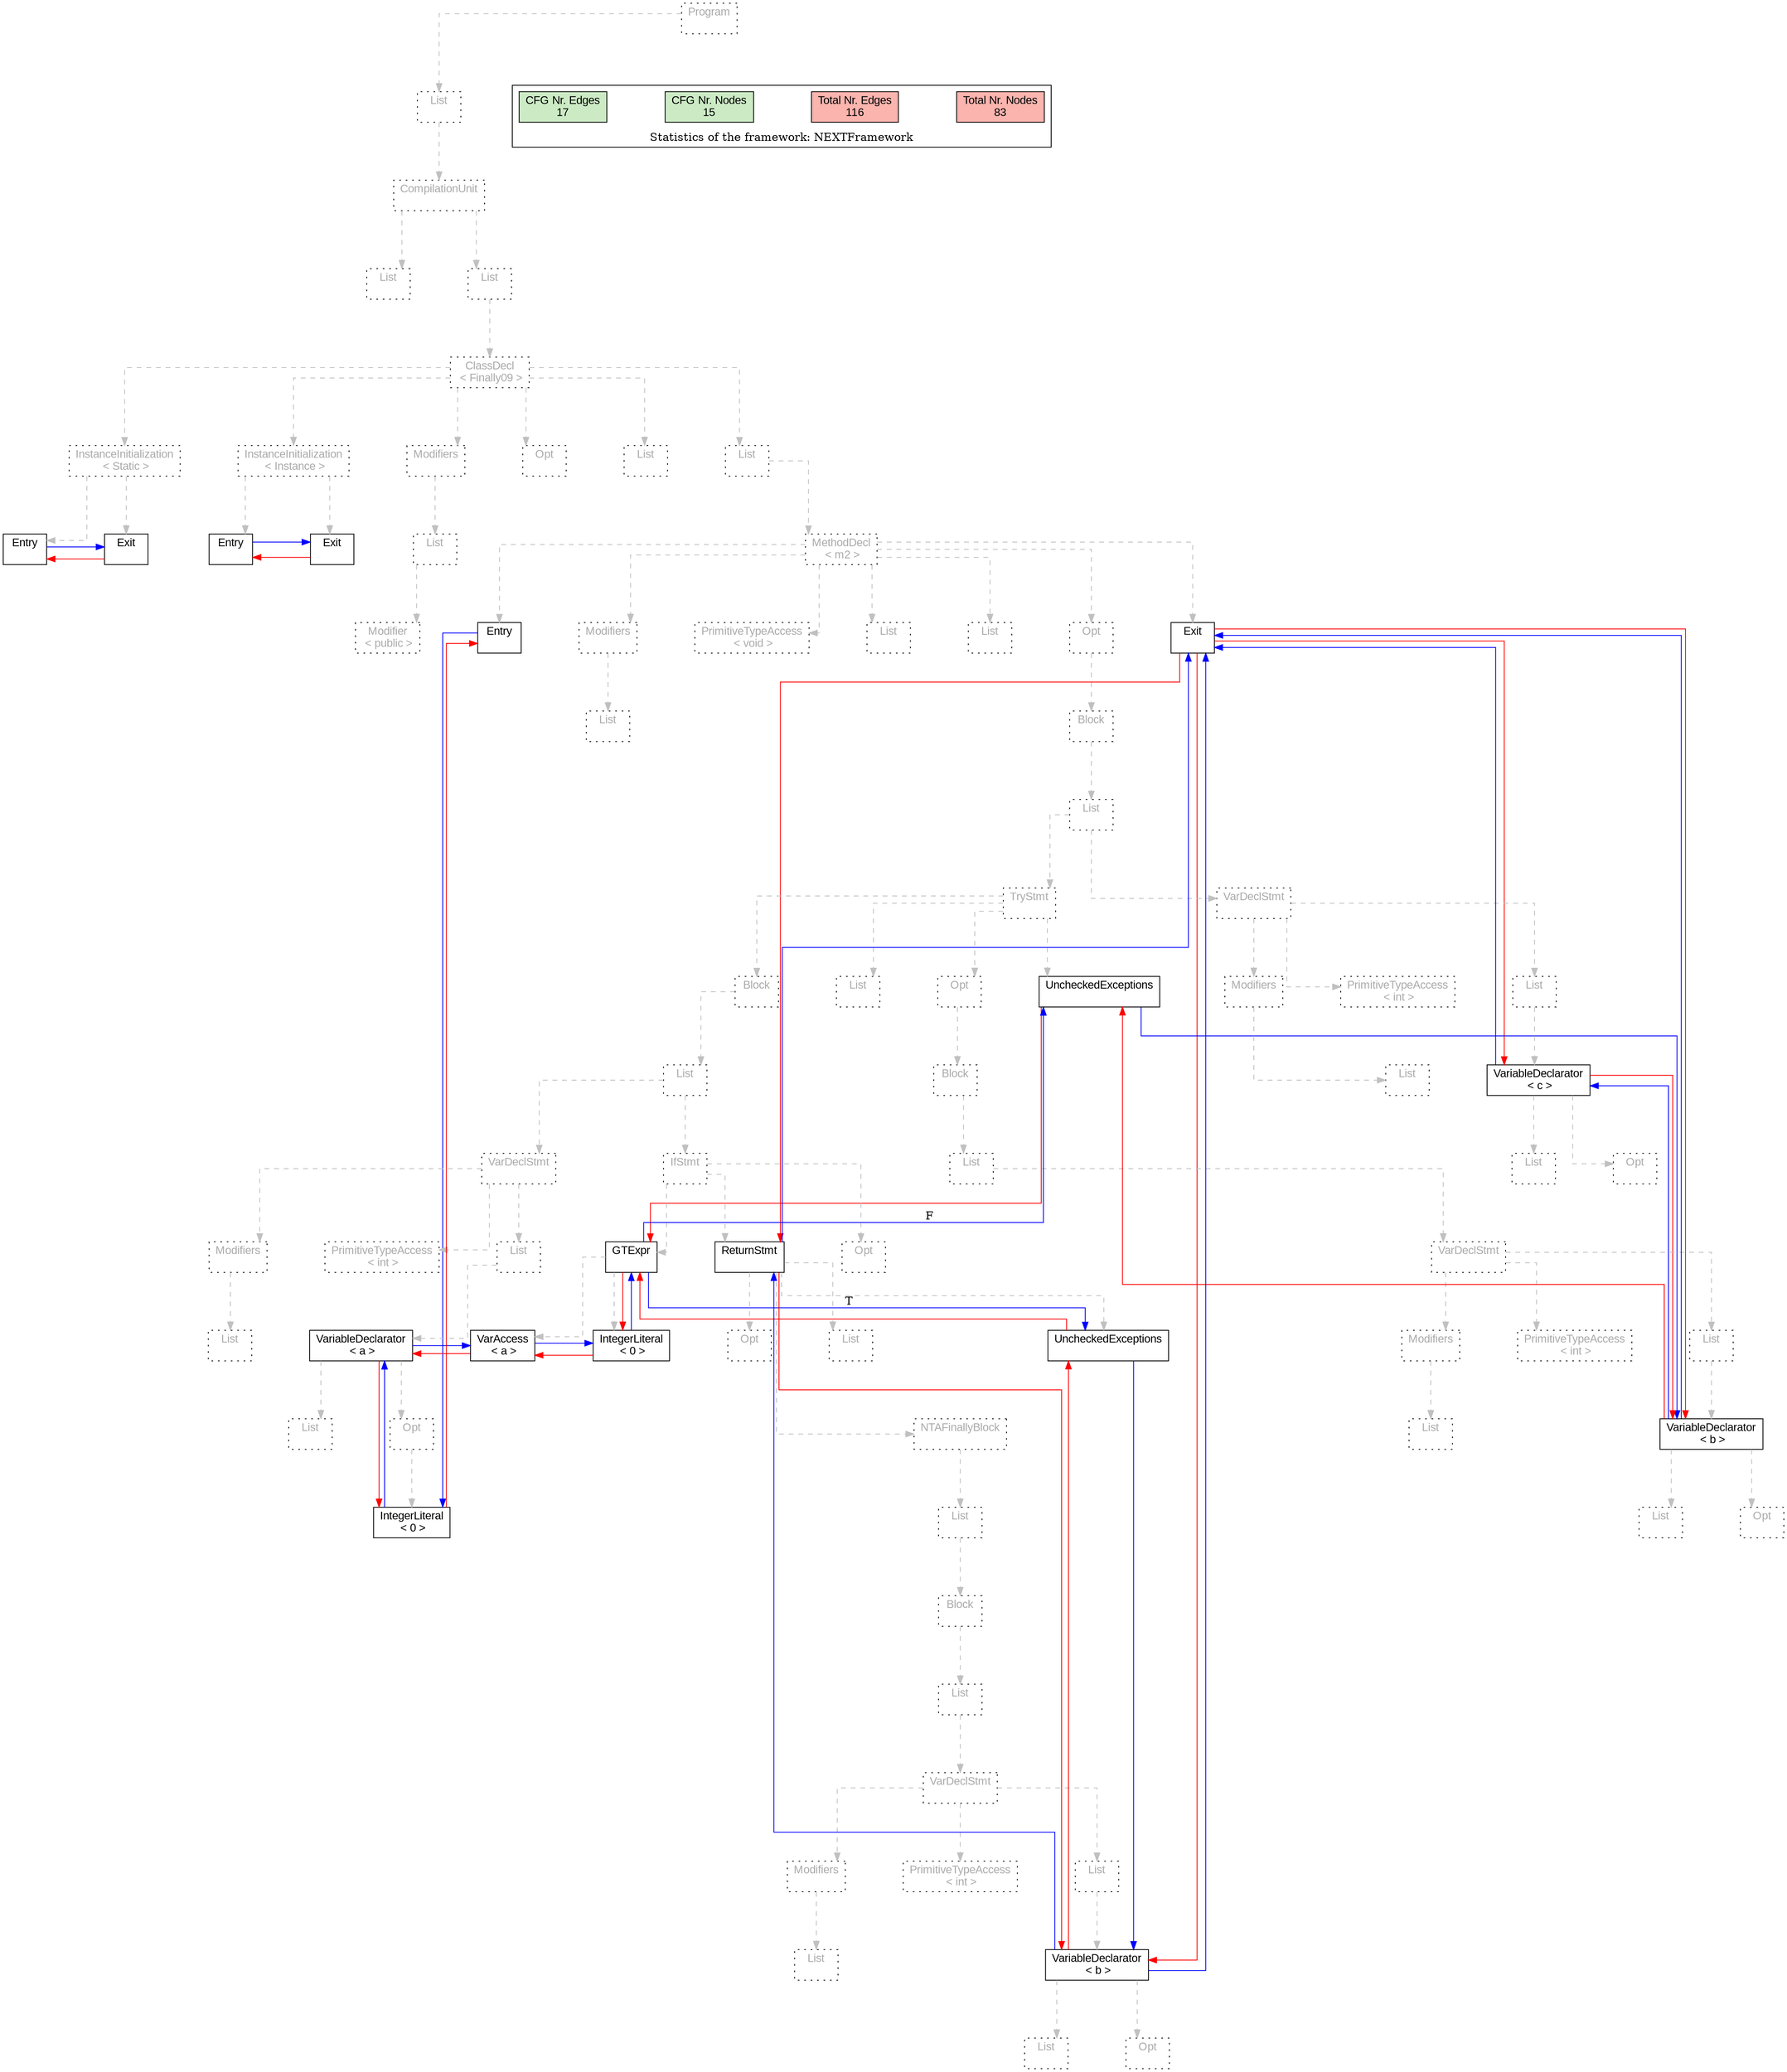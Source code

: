 digraph G {
graph [splines=ortho, nodesep="1", ranksep="1"]
node [shape=rect, fontname=Arial];
{ rank = same; "Program[0]"}
{ rank = same; "List[1]"}
{ rank = same; "CompilationUnit[2]"}
{ rank = same; "List[3]"; "List[4]"}
{ rank = same; "ClassDecl[5]"}
{ rank = same; "Modifiers[22]"; "Opt[25]"; "List[26]"; "List[27]"; "InstanceInitialization[6]"; "InstanceInitialization[14]"}
{ rank = same; "List[23]"; "MethodDecl[28]"; "Entry[7]"; "Exit[8]"; "Entry[15]"; "Exit[16]"}
{ rank = same; "Modifier[24]"; "Entry[29]"; "Modifiers[30]"; "PrimitiveTypeAccess[32]"; "List[33]"; "List[34]"; "Opt[35]"; "Exit[36]"}
{ rank = same; "List[31]"; "Block[36]"}
{ rank = same; "List[37]"}
{ rank = same; "TryStmt[38]"; "VarDeclStmt[84]"}
{ rank = same; "Block[39]"; "List[71]"; "Opt[72]"; "UncheckedExceptions[83]"; "Modifiers[85]"; "PrimitiveTypeAccess[87]"; "List[88]"}
{ rank = same; "List[40]"; "Block[73]"; "List[86]"; "VariableDeclarator[89]"}
{ rank = same; "VarDeclStmt[41]"; "IfStmt[50]"; "List[74]"; "List[90]"; "Opt[91]"}
{ rank = same; "Modifiers[42]"; "PrimitiveTypeAccess[44]"; "List[45]"; "GTExpr[51]"; "ReturnStmt[54]"; "Opt[70]"; "VarDeclStmt[75]"}
{ rank = same; "List[43]"; "VariableDeclarator[46]"; "VarAccess[52]"; "IntegerLiteral[53]"; "Opt[55]"; "List[69]"; "UncheckedExceptions[55]"; "Modifiers[76]"; "PrimitiveTypeAccess[78]"; "List[79]"}
{ rank = same; "IntegerLiteral[49]"; "List[58]"; "List[81]"; "Opt[82]"}
{ rank = same; "List[47]"; "Opt[48]"; "NTAFinallyBlock[57]"; "List[77]"; "VariableDeclarator[80]"}
{ rank = same; "List[60]"}
{ rank = same; "Block[59]"}
{ rank = same; "Modifiers[62]"; "PrimitiveTypeAccess[64]"; "List[65]"}
{ rank = same; "VarDeclStmt[61]"}
{ rank = same; "List[67]"; "Opt[68]"}
{ rank = same; "List[63]"; "VariableDeclarator[66]"}
"Program[0]" [label="Program\n ", style= dotted   fillcolor="#eeeeee" fontcolor="#aaaaaa"  ]
"List[1]" [label="List\n ", style= dotted   fillcolor="#eeeeee" fontcolor="#aaaaaa"  ]
"CompilationUnit[2]" [label="CompilationUnit\n ", style= dotted   fillcolor="#eeeeee" fontcolor="#aaaaaa"  ]
"List[3]" [label="List\n ", style= dotted   fillcolor="#eeeeee" fontcolor="#aaaaaa"  ]
"List[4]" [label="List\n ", style= dotted   fillcolor="#eeeeee" fontcolor="#aaaaaa"  ]
"ClassDecl[5]" [label="ClassDecl\n < Finally09 >", style= dotted   fillcolor="#eeeeee" fontcolor="#aaaaaa"  ]
"Modifiers[22]" [label="Modifiers\n ", style= dotted   fillcolor="#eeeeee" fontcolor="#aaaaaa"  ]
"List[23]" [label="List\n ", style= dotted   fillcolor="#eeeeee" fontcolor="#aaaaaa"  ]
"Modifier[24]" [label="Modifier\n < public >", style= dotted   fillcolor="#eeeeee" fontcolor="#aaaaaa"  ]
"Opt[25]" [label="Opt\n ", style= dotted   fillcolor="#eeeeee" fontcolor="#aaaaaa"  ]
"List[26]" [label="List\n ", style= dotted   fillcolor="#eeeeee" fontcolor="#aaaaaa"  ]
"List[27]" [label="List\n ", style= dotted   fillcolor="#eeeeee" fontcolor="#aaaaaa"  ]
"MethodDecl[28]" [label="MethodDecl\n < m2 >", style= dotted   fillcolor="#eeeeee" fontcolor="#aaaaaa"  ]
"Entry[29]" [label="Entry\n ", fillcolor=white   style=filled  ]
"Modifiers[30]" [label="Modifiers\n ", style= dotted   fillcolor="#eeeeee" fontcolor="#aaaaaa"  ]
"List[31]" [label="List\n ", style= dotted   fillcolor="#eeeeee" fontcolor="#aaaaaa"  ]
"PrimitiveTypeAccess[32]" [label="PrimitiveTypeAccess\n < void >", style= dotted   fillcolor="#eeeeee" fontcolor="#aaaaaa"  ]
"List[33]" [label="List\n ", style= dotted   fillcolor="#eeeeee" fontcolor="#aaaaaa"  ]
"List[34]" [label="List\n ", style= dotted   fillcolor="#eeeeee" fontcolor="#aaaaaa"  ]
"Opt[35]" [label="Opt\n ", style= dotted   fillcolor="#eeeeee" fontcolor="#aaaaaa"  ]
"Block[36]" [label="Block\n ", style= dotted   fillcolor="#eeeeee" fontcolor="#aaaaaa"  ]
"List[37]" [label="List\n ", style= dotted   fillcolor="#eeeeee" fontcolor="#aaaaaa"  ]
"TryStmt[38]" [label="TryStmt\n ", style= dotted   fillcolor="#eeeeee" fontcolor="#aaaaaa"  ]
"Block[39]" [label="Block\n ", style= dotted   fillcolor="#eeeeee" fontcolor="#aaaaaa"  ]
"List[40]" [label="List\n ", style= dotted   fillcolor="#eeeeee" fontcolor="#aaaaaa"  ]
"VarDeclStmt[41]" [label="VarDeclStmt\n ", style= dotted   fillcolor="#eeeeee" fontcolor="#aaaaaa"  ]
"Modifiers[42]" [label="Modifiers\n ", style= dotted   fillcolor="#eeeeee" fontcolor="#aaaaaa"  ]
"List[43]" [label="List\n ", style= dotted   fillcolor="#eeeeee" fontcolor="#aaaaaa"  ]
"PrimitiveTypeAccess[44]" [label="PrimitiveTypeAccess\n < int >", style= dotted   fillcolor="#eeeeee" fontcolor="#aaaaaa"  ]
"List[45]" [label="List\n ", style= dotted   fillcolor="#eeeeee" fontcolor="#aaaaaa"  ]
"VariableDeclarator[46]" [label="VariableDeclarator\n < a >", fillcolor=white   style=filled  ]
"List[47]" [label="List\n ", style= dotted   fillcolor="#eeeeee" fontcolor="#aaaaaa"  ]
"Opt[48]" [label="Opt\n ", style= dotted   fillcolor="#eeeeee" fontcolor="#aaaaaa"  ]
"IntegerLiteral[49]" [label="IntegerLiteral\n < 0 >", fillcolor=white   style=filled  ]
"IfStmt[50]" [label="IfStmt\n ", style= dotted   fillcolor="#eeeeee" fontcolor="#aaaaaa"  ]
"GTExpr[51]" [label="GTExpr\n ", fillcolor=white   style=filled  ]
"VarAccess[52]" [label="VarAccess\n < a >", fillcolor=white   style=filled  ]
"IntegerLiteral[53]" [label="IntegerLiteral\n < 0 >", fillcolor=white   style=filled  ]
"ReturnStmt[54]" [label="ReturnStmt\n ", fillcolor=white   style=filled  ]
"Opt[55]" [label="Opt\n ", style= dotted   fillcolor="#eeeeee" fontcolor="#aaaaaa"  ]
"NTAFinallyBlock[57]" [label="NTAFinallyBlock\n ", style= dotted   fillcolor="#eeeeee" fontcolor="#aaaaaa"  ]
"List[58]" [label="List\n ", style= dotted   fillcolor="#eeeeee" fontcolor="#aaaaaa"  ]
"Block[59]" [label="Block\n ", style= dotted   fillcolor="#eeeeee" fontcolor="#aaaaaa"  ]
"List[60]" [label="List\n ", style= dotted   fillcolor="#eeeeee" fontcolor="#aaaaaa"  ]
"VarDeclStmt[61]" [label="VarDeclStmt\n ", style= dotted   fillcolor="#eeeeee" fontcolor="#aaaaaa"  ]
"Modifiers[62]" [label="Modifiers\n ", style= dotted   fillcolor="#eeeeee" fontcolor="#aaaaaa"  ]
"List[63]" [label="List\n ", style= dotted   fillcolor="#eeeeee" fontcolor="#aaaaaa"  ]
"PrimitiveTypeAccess[64]" [label="PrimitiveTypeAccess\n < int >", style= dotted   fillcolor="#eeeeee" fontcolor="#aaaaaa"  ]
"List[65]" [label="List\n ", style= dotted   fillcolor="#eeeeee" fontcolor="#aaaaaa"  ]
"VariableDeclarator[66]" [label="VariableDeclarator\n < b >", fillcolor=white   style=filled  ]
"List[67]" [label="List\n ", style= dotted   fillcolor="#eeeeee" fontcolor="#aaaaaa"  ]
"Opt[68]" [label="Opt\n ", style= dotted   fillcolor="#eeeeee" fontcolor="#aaaaaa"  ]
"List[69]" [label="List\n ", style= dotted   fillcolor="#eeeeee" fontcolor="#aaaaaa"  ]
"UncheckedExceptions[55]" [label="UncheckedExceptions\n ", fillcolor=white   style=filled  ]
"Opt[70]" [label="Opt\n ", style= dotted   fillcolor="#eeeeee" fontcolor="#aaaaaa"  ]
"List[71]" [label="List\n ", style= dotted   fillcolor="#eeeeee" fontcolor="#aaaaaa"  ]
"Opt[72]" [label="Opt\n ", style= dotted   fillcolor="#eeeeee" fontcolor="#aaaaaa"  ]
"Block[73]" [label="Block\n ", style= dotted   fillcolor="#eeeeee" fontcolor="#aaaaaa"  ]
"List[74]" [label="List\n ", style= dotted   fillcolor="#eeeeee" fontcolor="#aaaaaa"  ]
"VarDeclStmt[75]" [label="VarDeclStmt\n ", style= dotted   fillcolor="#eeeeee" fontcolor="#aaaaaa"  ]
"Modifiers[76]" [label="Modifiers\n ", style= dotted   fillcolor="#eeeeee" fontcolor="#aaaaaa"  ]
"List[77]" [label="List\n ", style= dotted   fillcolor="#eeeeee" fontcolor="#aaaaaa"  ]
"PrimitiveTypeAccess[78]" [label="PrimitiveTypeAccess\n < int >", style= dotted   fillcolor="#eeeeee" fontcolor="#aaaaaa"  ]
"List[79]" [label="List\n ", style= dotted   fillcolor="#eeeeee" fontcolor="#aaaaaa"  ]
"VariableDeclarator[80]" [label="VariableDeclarator\n < b >", fillcolor=white   style=filled  ]
"List[81]" [label="List\n ", style= dotted   fillcolor="#eeeeee" fontcolor="#aaaaaa"  ]
"Opt[82]" [label="Opt\n ", style= dotted   fillcolor="#eeeeee" fontcolor="#aaaaaa"  ]
"UncheckedExceptions[83]" [label="UncheckedExceptions\n ", fillcolor=white   style=filled  ]
"VarDeclStmt[84]" [label="VarDeclStmt\n ", style= dotted   fillcolor="#eeeeee" fontcolor="#aaaaaa"  ]
"Modifiers[85]" [label="Modifiers\n ", style= dotted   fillcolor="#eeeeee" fontcolor="#aaaaaa"  ]
"List[86]" [label="List\n ", style= dotted   fillcolor="#eeeeee" fontcolor="#aaaaaa"  ]
"PrimitiveTypeAccess[87]" [label="PrimitiveTypeAccess\n < int >", style= dotted   fillcolor="#eeeeee" fontcolor="#aaaaaa"  ]
"List[88]" [label="List\n ", style= dotted   fillcolor="#eeeeee" fontcolor="#aaaaaa"  ]
"VariableDeclarator[89]" [label="VariableDeclarator\n < c >", fillcolor=white   style=filled  ]
"List[90]" [label="List\n ", style= dotted   fillcolor="#eeeeee" fontcolor="#aaaaaa"  ]
"Opt[91]" [label="Opt\n ", style= dotted   fillcolor="#eeeeee" fontcolor="#aaaaaa"  ]
"Exit[36]" [label="Exit\n ", fillcolor=white   style=filled  ]
"InstanceInitialization[6]" [label="InstanceInitialization\n < Instance >", style= dotted   fillcolor="#eeeeee" fontcolor="#aaaaaa"  ]
"Entry[7]" [label="Entry\n ", fillcolor=white   style=filled  ]
"Exit[8]" [label="Exit\n ", fillcolor=white   style=filled  ]
"InstanceInitialization[14]" [label="InstanceInitialization\n < Static >", style= dotted   fillcolor="#eeeeee" fontcolor="#aaaaaa"  ]
"Entry[15]" [label="Entry\n ", fillcolor=white   style=filled  ]
"Exit[16]" [label="Exit\n ", fillcolor=white   style=filled  ]
"CompilationUnit[2]" -> "List[3]" [style=dashed, color=gray]
"List[23]" -> "Modifier[24]" [style=dashed, color=gray]
"Modifiers[22]" -> "List[23]" [style=dashed, color=gray]
"ClassDecl[5]" -> "Modifiers[22]" [style=dashed, color=gray]
"ClassDecl[5]" -> "Opt[25]" [style=dashed, color=gray]
"ClassDecl[5]" -> "List[26]" [style=dashed, color=gray]
"MethodDecl[28]" -> "Entry[29]" [style=dashed, color=gray]
"Modifiers[30]" -> "List[31]" [style=dashed, color=gray]
"MethodDecl[28]" -> "Modifiers[30]" [style=dashed, color=gray]
"MethodDecl[28]" -> "PrimitiveTypeAccess[32]" [style=dashed, color=gray]
"MethodDecl[28]" -> "List[33]" [style=dashed, color=gray]
"MethodDecl[28]" -> "List[34]" [style=dashed, color=gray]
"Modifiers[42]" -> "List[43]" [style=dashed, color=gray]
"VarDeclStmt[41]" -> "Modifiers[42]" [style=dashed, color=gray]
"VarDeclStmt[41]" -> "PrimitiveTypeAccess[44]" [style=dashed, color=gray]
"VariableDeclarator[46]" -> "List[47]" [style=dashed, color=gray]
"Opt[48]" -> "IntegerLiteral[49]" [style=dashed, color=gray]
"VariableDeclarator[46]" -> "Opt[48]" [style=dashed, color=gray]
"List[45]" -> "VariableDeclarator[46]" [style=dashed, color=gray]
"VarDeclStmt[41]" -> "List[45]" [style=dashed, color=gray]
"List[40]" -> "VarDeclStmt[41]" [style=dashed, color=gray]
"GTExpr[51]" -> "VarAccess[52]" [style=dashed, color=gray]
"GTExpr[51]" -> "IntegerLiteral[53]" [style=dashed, color=gray]
"IfStmt[50]" -> "GTExpr[51]" [style=dashed, color=gray]
"ReturnStmt[54]" -> "Opt[55]" [style=dashed, color=gray]
"Modifiers[62]" -> "List[63]" [style=dashed, color=gray]
"VarDeclStmt[61]" -> "Modifiers[62]" [style=dashed, color=gray]
"VarDeclStmt[61]" -> "PrimitiveTypeAccess[64]" [style=dashed, color=gray]
"VariableDeclarator[66]" -> "List[67]" [style=dashed, color=gray]
"VariableDeclarator[66]" -> "Opt[68]" [style=dashed, color=gray]
"List[65]" -> "VariableDeclarator[66]" [style=dashed, color=gray]
"VarDeclStmt[61]" -> "List[65]" [style=dashed, color=gray]
"List[60]" -> "VarDeclStmt[61]" [style=dashed, color=gray]
"Block[59]" -> "List[60]" [style=dashed, color=gray]
"List[58]" -> "Block[59]" [style=dashed, color=gray]
"NTAFinallyBlock[57]" -> "List[58]" [style=dashed, color=gray]
"ReturnStmt[54]" -> "NTAFinallyBlock[57]" [style=dashed, color=gray]
"ReturnStmt[54]" -> "List[69]" [style=dashed, color=gray]
"ReturnStmt[54]" -> "UncheckedExceptions[55]" [style=dashed, color=gray]
"IfStmt[50]" -> "ReturnStmt[54]" [style=dashed, color=gray]
"IfStmt[50]" -> "Opt[70]" [style=dashed, color=gray]
"List[40]" -> "IfStmt[50]" [style=dashed, color=gray]
"Block[39]" -> "List[40]" [style=dashed, color=gray]
"TryStmt[38]" -> "Block[39]" [style=dashed, color=gray]
"TryStmt[38]" -> "List[71]" [style=dashed, color=gray]
"Modifiers[76]" -> "List[77]" [style=dashed, color=gray]
"VarDeclStmt[75]" -> "Modifiers[76]" [style=dashed, color=gray]
"VarDeclStmt[75]" -> "PrimitiveTypeAccess[78]" [style=dashed, color=gray]
"VariableDeclarator[80]" -> "List[81]" [style=dashed, color=gray]
"VariableDeclarator[80]" -> "Opt[82]" [style=dashed, color=gray]
"List[79]" -> "VariableDeclarator[80]" [style=dashed, color=gray]
"VarDeclStmt[75]" -> "List[79]" [style=dashed, color=gray]
"List[74]" -> "VarDeclStmt[75]" [style=dashed, color=gray]
"Block[73]" -> "List[74]" [style=dashed, color=gray]
"Opt[72]" -> "Block[73]" [style=dashed, color=gray]
"TryStmt[38]" -> "Opt[72]" [style=dashed, color=gray]
"TryStmt[38]" -> "UncheckedExceptions[83]" [style=dashed, color=gray]
"List[37]" -> "TryStmt[38]" [style=dashed, color=gray]
"Modifiers[85]" -> "List[86]" [style=dashed, color=gray]
"VarDeclStmt[84]" -> "Modifiers[85]" [style=dashed, color=gray]
"VarDeclStmt[84]" -> "PrimitiveTypeAccess[87]" [style=dashed, color=gray]
"VariableDeclarator[89]" -> "List[90]" [style=dashed, color=gray]
"VariableDeclarator[89]" -> "Opt[91]" [style=dashed, color=gray]
"List[88]" -> "VariableDeclarator[89]" [style=dashed, color=gray]
"VarDeclStmt[84]" -> "List[88]" [style=dashed, color=gray]
"List[37]" -> "VarDeclStmt[84]" [style=dashed, color=gray]
"Block[36]" -> "List[37]" [style=dashed, color=gray]
"Opt[35]" -> "Block[36]" [style=dashed, color=gray]
"MethodDecl[28]" -> "Opt[35]" [style=dashed, color=gray]
"MethodDecl[28]" -> "Exit[36]" [style=dashed, color=gray]
"List[27]" -> "MethodDecl[28]" [style=dashed, color=gray]
"ClassDecl[5]" -> "List[27]" [style=dashed, color=gray]
"InstanceInitialization[6]" -> "Entry[7]" [style=dashed, color=gray]
"InstanceInitialization[6]" -> "Exit[8]" [style=dashed, color=gray]
"InstanceInitialization[14]" -> "Entry[15]" [style=dashed, color=gray]
"InstanceInitialization[14]" -> "Exit[16]" [style=dashed, color=gray]
"ClassDecl[5]" -> "InstanceInitialization[6]" [style=dashed, color=gray]
"ClassDecl[5]" -> "InstanceInitialization[14]" [style=dashed, color=gray]
"List[4]" -> "ClassDecl[5]" [style=dashed, color=gray]
"CompilationUnit[2]" -> "List[4]" [style=dashed, color=gray]
"List[1]" -> "CompilationUnit[2]" [style=dashed, color=gray]
"Program[0]" -> "List[1]" [style=dashed, color=gray]
"Exit[16]" -> "Entry[15]" [color=red, constraint=false]
"Entry[15]" -> "Exit[16]" [color=blue, constraint=false, xlabel=" "] 
"Exit[8]" -> "Entry[7]" [color=red, constraint=false]
"Entry[7]" -> "Exit[8]" [color=blue, constraint=false, xlabel=" "] 
"Exit[36]" -> "ReturnStmt[54]" [color=red, constraint=false]
"Exit[36]" -> "VariableDeclarator[66]" [color=red, constraint=false]
"Exit[36]" -> "VariableDeclarator[80]" [color=red, constraint=false]
"Exit[36]" -> "VariableDeclarator[89]" [color=red, constraint=false]
"ReturnStmt[54]" -> "Exit[36]" [color=blue, constraint=false, xlabel=" "] 
"ReturnStmt[54]" -> "VariableDeclarator[66]" [color=red, constraint=false]
"VariableDeclarator[66]" -> "ReturnStmt[54]" [color=blue, constraint=false, xlabel=" "] 
"VariableDeclarator[66]" -> "Exit[36]" [color=blue, constraint=false, xlabel=" "] 
"VariableDeclarator[66]" -> "UncheckedExceptions[55]" [color=red, constraint=false]
"UncheckedExceptions[55]" -> "VariableDeclarator[66]" [color=blue, constraint=false, xlabel=" "] 
"UncheckedExceptions[55]" -> "GTExpr[51]" [color=red, constraint=false]
"VariableDeclarator[89]" -> "Exit[36]" [color=blue, constraint=false, xlabel=" "] 
"VariableDeclarator[89]" -> "VariableDeclarator[80]" [color=red, constraint=false]
"VariableDeclarator[80]" -> "VariableDeclarator[89]" [color=blue, constraint=false, xlabel=" "] 
"VariableDeclarator[80]" -> "Exit[36]" [color=blue, constraint=false, xlabel=" "] 
"VariableDeclarator[80]" -> "UncheckedExceptions[83]" [color=red, constraint=false]
"UncheckedExceptions[83]" -> "VariableDeclarator[80]" [color=blue, constraint=false, xlabel=" "] 
"UncheckedExceptions[83]" -> "GTExpr[51]" [color=red, constraint=false]
"GTExpr[51]" -> "UncheckedExceptions[55]" [color=blue, constraint=false, xlabel="T "] 
"GTExpr[51]" -> "UncheckedExceptions[83]" [color=blue, constraint=false, xlabel="F "] 
"GTExpr[51]" -> "IntegerLiteral[53]" [color=red, constraint=false]
"IntegerLiteral[53]" -> "GTExpr[51]" [color=blue, constraint=false, xlabel=" "] 
"IntegerLiteral[53]" -> "VarAccess[52]" [color=red, constraint=false]
"VarAccess[52]" -> "IntegerLiteral[53]" [color=blue, constraint=false, xlabel=" "] 
"VarAccess[52]" -> "VariableDeclarator[46]" [color=red, constraint=false]
"VariableDeclarator[46]" -> "VarAccess[52]" [color=blue, constraint=false, xlabel=" "] 
"VariableDeclarator[46]" -> "IntegerLiteral[49]" [color=red, constraint=false]
"IntegerLiteral[49]" -> "VariableDeclarator[46]" [color=blue, constraint=false, xlabel=" "] 
"IntegerLiteral[49]" -> "Entry[29]" [color=red, constraint=false]
"Entry[29]" -> "IntegerLiteral[49]" [color=blue, constraint=false, xlabel=" "] 
"List[3]" -> "List[4]" [style=invis]
"InstanceInitialization[14]" -> "InstanceInitialization[6]" -> "Modifiers[22]" -> "Opt[25]" -> "List[26]" -> "List[27]" [style=invis]
"Entry[29]" -> "Modifiers[30]" -> "PrimitiveTypeAccess[32]" -> "List[33]" -> "List[34]" -> "Opt[35]" -> "Exit[36]" [style=invis]
"TryStmt[38]" -> "VarDeclStmt[84]" [style=invis]
"Block[39]" -> "List[71]" -> "Opt[72]" [style=invis]
"VarDeclStmt[41]" -> "IfStmt[50]" [style=invis]
"Modifiers[42]" -> "PrimitiveTypeAccess[44]" -> "List[45]" [style=invis]
"List[47]" -> "Opt[48]" [style=invis]
"GTExpr[51]" -> "ReturnStmt[54]" -> "Opt[70]" [style=invis]
"VarAccess[52]" -> "IntegerLiteral[53]" [style=invis]
"Modifiers[62]" -> "PrimitiveTypeAccess[64]" -> "List[65]" [style=invis]
"List[67]" -> "Opt[68]" [style=invis]
"Modifiers[76]" -> "PrimitiveTypeAccess[78]" -> "List[79]" [style=invis]
"List[81]" -> "Opt[82]" [style=invis]
"Modifiers[85]" -> "PrimitiveTypeAccess[87]" -> "List[88]" [style=invis]
"List[90]" -> "Opt[91]" [style=invis]
"Entry[7]" -> "Exit[8]" [style=invis]
"Entry[15]" -> "Exit[16]" [style=invis]

subgraph cluster_legend {
{node [style=filled, fillcolor=1, colorscheme="pastel13"]
Nodes [label="Total Nr. Nodes
83", fillcolor=1]
Edges [label="Total Nr. Edges
116", fillcolor=1]
NodesCFG [label="CFG Nr. Nodes
15", fillcolor=3]
EdgesCFG [label="CFG Nr. Edges
17", fillcolor=3]
Nodes-> "Program[0]" -> NodesCFG  [style="invis"]
Edges -> "Program[0]" ->EdgesCFG [style="invis"]}
label = "Statistics of the framework: NEXTFramework"
style="solid"
ranksep=0.05
nodesep=0.01
labelloc = b
len=2
}}